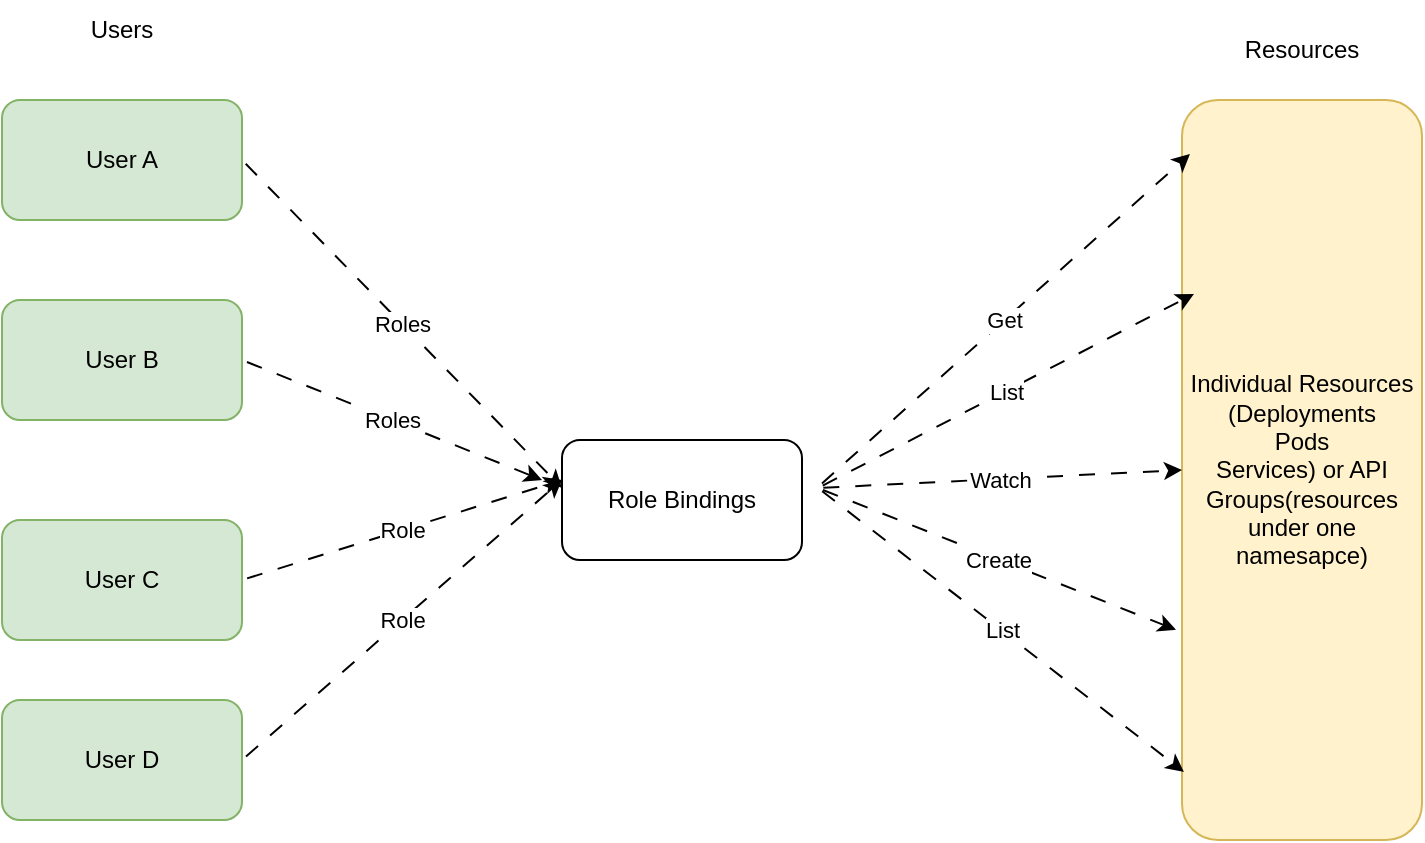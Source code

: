 <mxfile version="25.0.3">
  <diagram name="Page-1" id="B8A5ZgkOA11XEzRBXG2X">
    <mxGraphModel dx="1434" dy="892" grid="1" gridSize="10" guides="1" tooltips="1" connect="1" arrows="1" fold="1" page="1" pageScale="1" pageWidth="850" pageHeight="1100" math="0" shadow="0">
      <root>
        <mxCell id="0" />
        <mxCell id="1" parent="0" />
        <mxCell id="MpOa22wWS3hh388NK7Gq-4" value="Individual Resources (Deployments&lt;div&gt;Pods&lt;/div&gt;&lt;div&gt;Services) or API Groups(resources under one namesapce)&lt;/div&gt;" style="rounded=1;whiteSpace=wrap;html=1;fillColor=#fff2cc;strokeColor=#d6b656;" vertex="1" parent="1">
          <mxGeometry x="670" y="260" width="120" height="370" as="geometry" />
        </mxCell>
        <mxCell id="MpOa22wWS3hh388NK7Gq-5" value="" style="endArrow=none;dashed=1;html=1;dashPattern=1 3;strokeWidth=2;rounded=0;" edge="1" parent="1">
          <mxGeometry width="50" height="50" relative="1" as="geometry">
            <mxPoint x="400" y="480" as="sourcePoint" />
            <mxPoint x="450" y="430" as="targetPoint" />
          </mxGeometry>
        </mxCell>
        <mxCell id="MpOa22wWS3hh388NK7Gq-13" value="" style="endArrow=classic;html=1;rounded=0;entryX=0.033;entryY=0.073;entryDx=0;entryDy=0;entryPerimeter=0;flowAnimation=1;" edge="1" parent="1" target="MpOa22wWS3hh388NK7Gq-4">
          <mxGeometry relative="1" as="geometry">
            <mxPoint x="488" y="453.5" as="sourcePoint" />
            <mxPoint x="588" y="453.5" as="targetPoint" />
          </mxGeometry>
        </mxCell>
        <mxCell id="MpOa22wWS3hh388NK7Gq-14" value="Get" style="edgeLabel;resizable=0;html=1;;align=center;verticalAlign=middle;" connectable="0" vertex="1" parent="MpOa22wWS3hh388NK7Gq-13">
          <mxGeometry relative="1" as="geometry" />
        </mxCell>
        <mxCell id="MpOa22wWS3hh388NK7Gq-15" value="" style="endArrow=classic;html=1;rounded=0;entryX=-0.033;entryY=0.095;entryDx=0;entryDy=0;entryPerimeter=0;exitX=1;exitY=0.5;exitDx=0;exitDy=0;flowAnimation=1;" edge="1" parent="1">
          <mxGeometry relative="1" as="geometry">
            <mxPoint x="488" y="454" as="sourcePoint" />
            <mxPoint x="676" y="357" as="targetPoint" />
          </mxGeometry>
        </mxCell>
        <mxCell id="MpOa22wWS3hh388NK7Gq-16" value="List" style="edgeLabel;resizable=0;html=1;;align=center;verticalAlign=middle;" connectable="0" vertex="1" parent="MpOa22wWS3hh388NK7Gq-15">
          <mxGeometry relative="1" as="geometry" />
        </mxCell>
        <mxCell id="MpOa22wWS3hh388NK7Gq-17" value="" style="endArrow=classic;html=1;rounded=0;entryX=0;entryY=0.5;entryDx=0;entryDy=0;exitX=1;exitY=0.5;exitDx=0;exitDy=0;flowAnimation=1;" edge="1" parent="1" target="MpOa22wWS3hh388NK7Gq-4">
          <mxGeometry relative="1" as="geometry">
            <mxPoint x="488" y="454" as="sourcePoint" />
            <mxPoint x="686" y="367" as="targetPoint" />
          </mxGeometry>
        </mxCell>
        <mxCell id="MpOa22wWS3hh388NK7Gq-18" value="Watch" style="edgeLabel;resizable=0;html=1;;align=center;verticalAlign=middle;" connectable="0" vertex="1" parent="MpOa22wWS3hh388NK7Gq-17">
          <mxGeometry relative="1" as="geometry" />
        </mxCell>
        <mxCell id="MpOa22wWS3hh388NK7Gq-19" value="" style="endArrow=classic;html=1;rounded=0;entryX=-0.025;entryY=0.716;entryDx=0;entryDy=0;entryPerimeter=0;exitX=1;exitY=0.5;exitDx=0;exitDy=0;flowAnimation=1;" edge="1" parent="1" target="MpOa22wWS3hh388NK7Gq-4">
          <mxGeometry relative="1" as="geometry">
            <mxPoint x="488" y="454" as="sourcePoint" />
            <mxPoint x="696" y="377" as="targetPoint" />
          </mxGeometry>
        </mxCell>
        <mxCell id="MpOa22wWS3hh388NK7Gq-20" value="Create" style="edgeLabel;resizable=0;html=1;;align=center;verticalAlign=middle;" connectable="0" vertex="1" parent="MpOa22wWS3hh388NK7Gq-19">
          <mxGeometry relative="1" as="geometry" />
        </mxCell>
        <mxCell id="MpOa22wWS3hh388NK7Gq-21" value="" style="endArrow=classic;html=1;rounded=0;entryX=0.008;entryY=0.908;entryDx=0;entryDy=0;entryPerimeter=0;exitX=1;exitY=0.5;exitDx=0;exitDy=0;flowAnimation=1;" edge="1" parent="1" target="MpOa22wWS3hh388NK7Gq-4">
          <mxGeometry relative="1" as="geometry">
            <mxPoint x="488" y="454" as="sourcePoint" />
            <mxPoint x="706" y="387" as="targetPoint" />
          </mxGeometry>
        </mxCell>
        <mxCell id="MpOa22wWS3hh388NK7Gq-22" value="List" style="edgeLabel;resizable=0;html=1;;align=center;verticalAlign=middle;" connectable="0" vertex="1" parent="MpOa22wWS3hh388NK7Gq-21">
          <mxGeometry relative="1" as="geometry" />
        </mxCell>
        <mxCell id="MpOa22wWS3hh388NK7Gq-24" value="Resources" style="text;html=1;align=center;verticalAlign=middle;whiteSpace=wrap;rounded=0;" vertex="1" parent="1">
          <mxGeometry x="700" y="220" width="60" height="30" as="geometry" />
        </mxCell>
        <mxCell id="MpOa22wWS3hh388NK7Gq-26" value="User A" style="rounded=1;whiteSpace=wrap;html=1;fillColor=#d5e8d4;strokeColor=#82b366;" vertex="1" parent="1">
          <mxGeometry x="80" y="260" width="120" height="60" as="geometry" />
        </mxCell>
        <mxCell id="MpOa22wWS3hh388NK7Gq-27" value="User B" style="rounded=1;whiteSpace=wrap;html=1;fillColor=#d5e8d4;strokeColor=#82b366;" vertex="1" parent="1">
          <mxGeometry x="80" y="360" width="120" height="60" as="geometry" />
        </mxCell>
        <mxCell id="MpOa22wWS3hh388NK7Gq-28" value="User C" style="rounded=1;whiteSpace=wrap;html=1;fillColor=#d5e8d4;strokeColor=#82b366;" vertex="1" parent="1">
          <mxGeometry x="80" y="470" width="120" height="60" as="geometry" />
        </mxCell>
        <mxCell id="MpOa22wWS3hh388NK7Gq-29" value="User D" style="rounded=1;whiteSpace=wrap;html=1;fillColor=#d5e8d4;strokeColor=#82b366;" vertex="1" parent="1">
          <mxGeometry x="80" y="560" width="120" height="60" as="geometry" />
        </mxCell>
        <mxCell id="MpOa22wWS3hh388NK7Gq-30" value="" style="endArrow=classic;html=1;rounded=0;entryX=0;entryY=0.5;entryDx=0;entryDy=0;exitX=1;exitY=0.5;exitDx=0;exitDy=0;flowAnimation=1;" edge="1" parent="1" source="MpOa22wWS3hh388NK7Gq-26">
          <mxGeometry relative="1" as="geometry">
            <mxPoint x="260" y="460" as="sourcePoint" />
            <mxPoint x="360" y="454" as="targetPoint" />
          </mxGeometry>
        </mxCell>
        <mxCell id="MpOa22wWS3hh388NK7Gq-31" value="Roles" style="edgeLabel;resizable=0;html=1;;align=center;verticalAlign=middle;" connectable="0" vertex="1" parent="MpOa22wWS3hh388NK7Gq-30">
          <mxGeometry relative="1" as="geometry" />
        </mxCell>
        <mxCell id="MpOa22wWS3hh388NK7Gq-32" value="Roles" style="endArrow=classic;html=1;rounded=0;exitX=1;exitY=0.5;exitDx=0;exitDy=0;flowAnimation=1;" edge="1" parent="1">
          <mxGeometry relative="1" as="geometry">
            <mxPoint x="200" y="390" as="sourcePoint" />
            <mxPoint x="350" y="450" as="targetPoint" />
          </mxGeometry>
        </mxCell>
        <mxCell id="MpOa22wWS3hh388NK7Gq-34" value="Role" style="endArrow=classic;html=1;rounded=0;exitX=1;exitY=0.5;exitDx=0;exitDy=0;flowAnimation=1;" edge="1" parent="1">
          <mxGeometry relative="1" as="geometry">
            <mxPoint x="200" y="500" as="sourcePoint" />
            <mxPoint x="360" y="450" as="targetPoint" />
          </mxGeometry>
        </mxCell>
        <mxCell id="MpOa22wWS3hh388NK7Gq-36" value="Role" style="endArrow=classic;html=1;rounded=0;exitX=1;exitY=0.5;exitDx=0;exitDy=0;flowAnimation=1;" edge="1" parent="1">
          <mxGeometry relative="1" as="geometry">
            <mxPoint x="200" y="590" as="sourcePoint" />
            <mxPoint x="360" y="450" as="targetPoint" />
          </mxGeometry>
        </mxCell>
        <mxCell id="MpOa22wWS3hh388NK7Gq-38" value="Users" style="text;html=1;align=center;verticalAlign=middle;whiteSpace=wrap;rounded=0;" vertex="1" parent="1">
          <mxGeometry x="110" y="210" width="60" height="30" as="geometry" />
        </mxCell>
        <mxCell id="MpOa22wWS3hh388NK7Gq-39" value="Role Bindings" style="rounded=1;whiteSpace=wrap;html=1;" vertex="1" parent="1">
          <mxGeometry x="360" y="430" width="120" height="60" as="geometry" />
        </mxCell>
      </root>
    </mxGraphModel>
  </diagram>
</mxfile>
